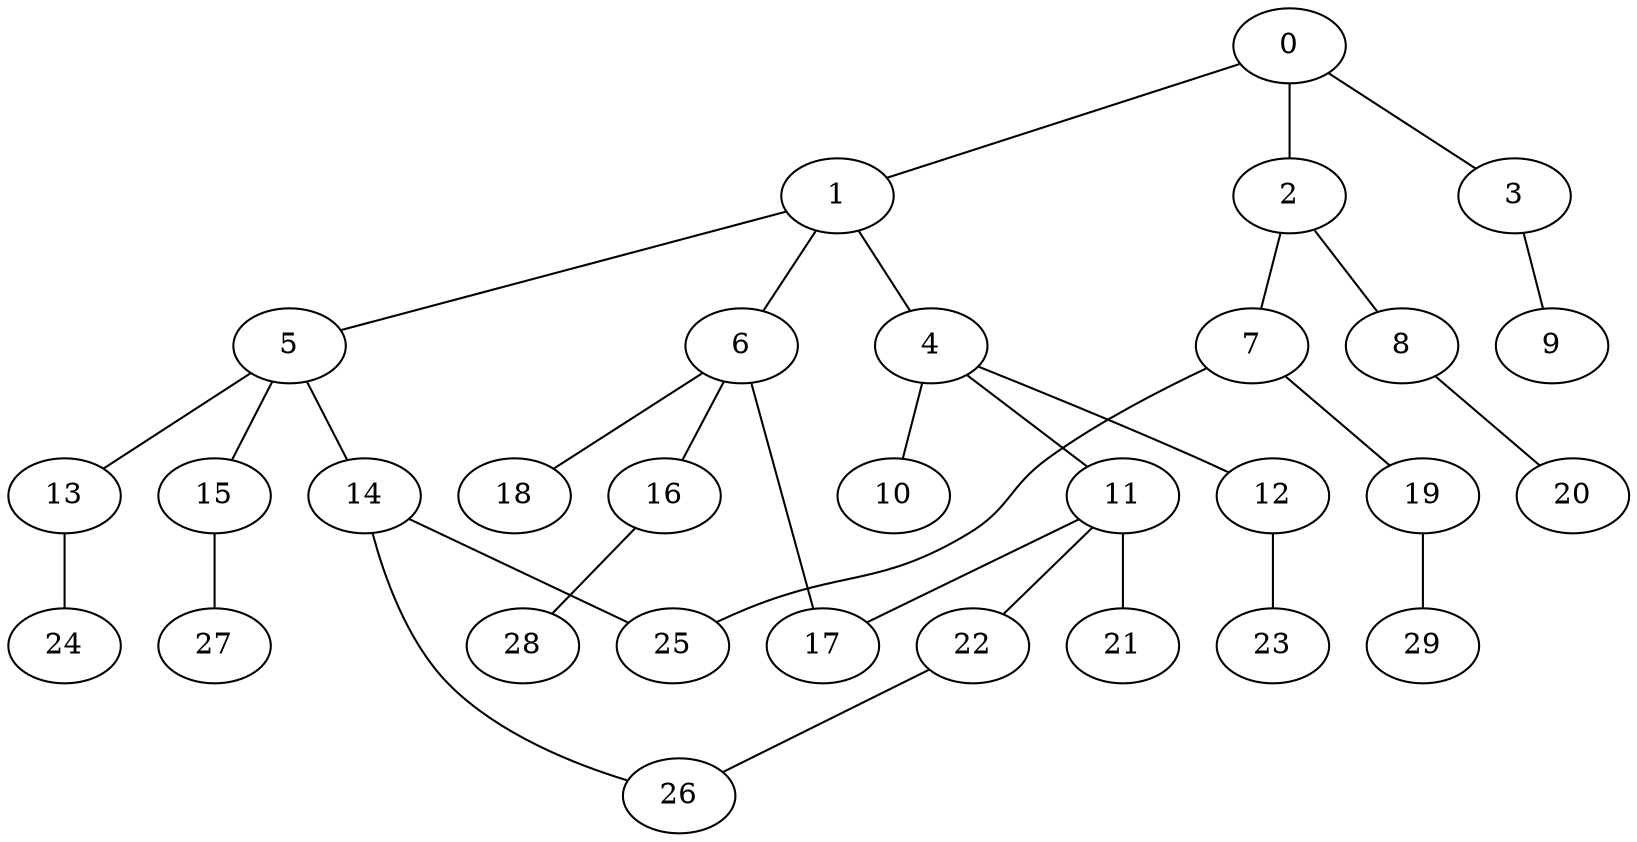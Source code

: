 
graph graphname {
    0 -- 1
0 -- 2
0 -- 3
1 -- 4
1 -- 5
1 -- 6
2 -- 8
2 -- 7
3 -- 9
4 -- 10
4 -- 11
4 -- 12
5 -- 13
5 -- 14
5 -- 15
6 -- 16
6 -- 18
6 -- 17
7 -- 19
7 -- 25
8 -- 20
11 -- 21
11 -- 22
11 -- 17
12 -- 23
13 -- 24
14 -- 25
14 -- 26
15 -- 27
16 -- 28
19 -- 29
22 -- 26

}
